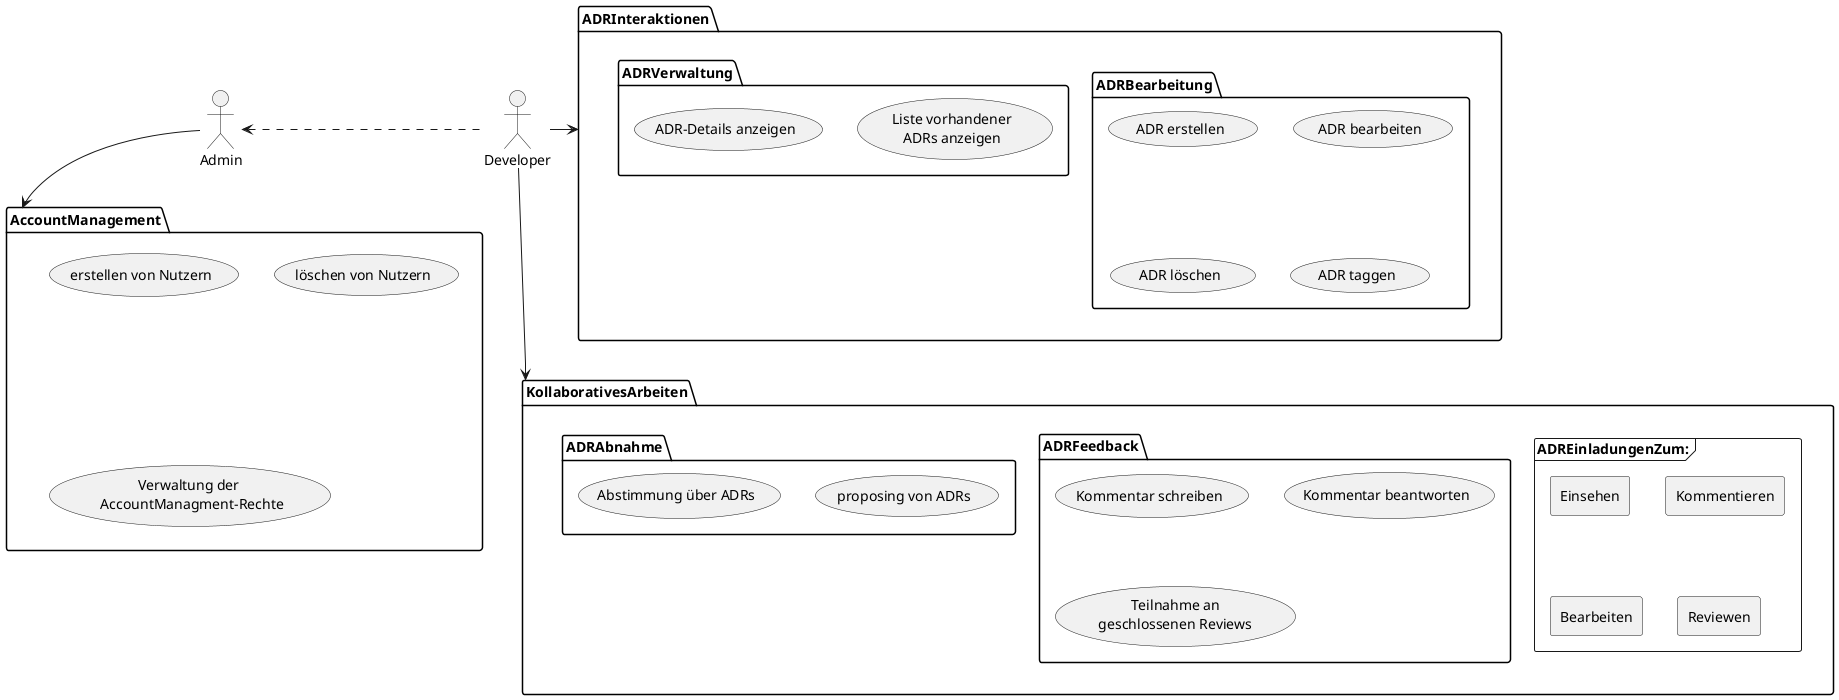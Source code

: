 @startuml

'packages

package AccountManagement {
(erstellen von Nutzern)
(löschen von Nutzern)
(Verwaltung der \n AccountManagment-Rechte)
}


package ADRInteraktionen {

package ADRBearbeitung {
(ADR erstellen)
(ADR bearbeiten)
(ADR löschen)
(ADR taggen)
}

package ADRVerwaltung {
(Liste vorhandener\nADRs anzeigen)
(ADR-Details anzeigen)
}

}


package KollaborativesArbeiten {

frame ADREinladungenZum: {
rectangle Einsehen
rectangle Kommentieren
rectangle Bearbeiten
rectangle Reviewen
}

package ADRFeedback {
(Kommentar schreiben)
(Kommentar beantworten)
(Teilnahme an\ngeschlossenen Reviews)
}

package ADRAbnahme {
(proposing von ADRs)
(Abstimmung über ADRs)
}

}

'Actors
:Admin:
:Developer:

Admin --> AccountManagement
Developer -> ADRInteraktionen
Developer ---> KollaborativesArbeiten
Admin <. Developer
@enduml

